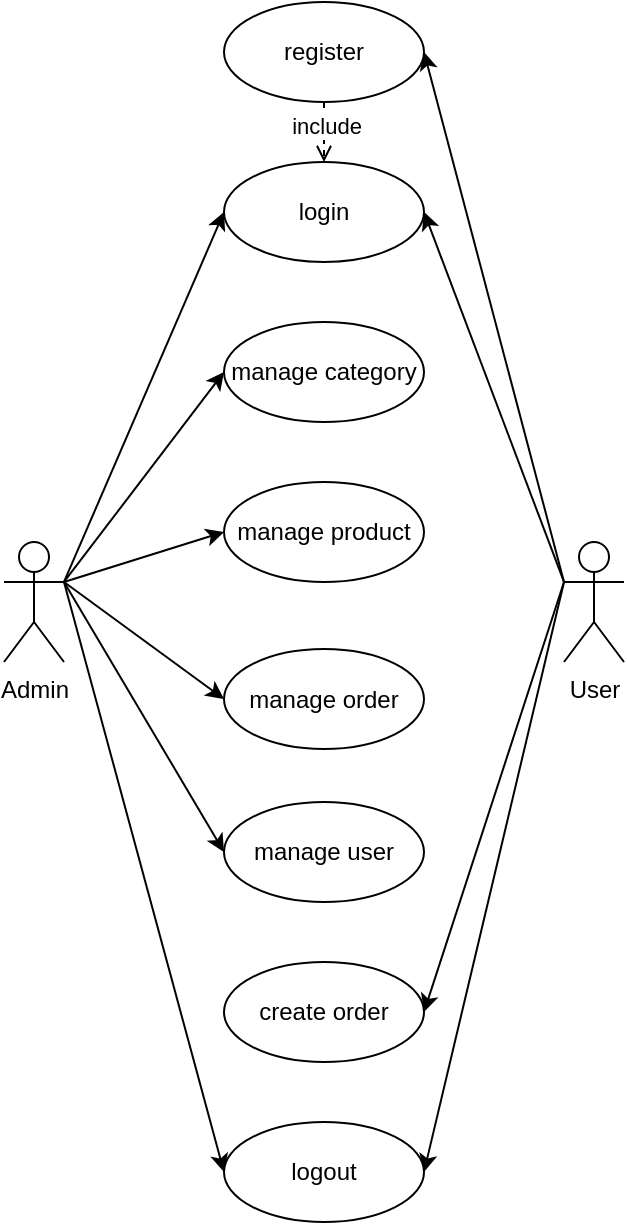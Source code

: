 <mxfile version="24.8.3" pages="2">
  <diagram name="useCase" id="Ls2bzayyUG1DLT7uLyJ-">
    <mxGraphModel dx="1059" dy="656" grid="1" gridSize="10" guides="1" tooltips="1" connect="1" arrows="1" fold="1" page="1" pageScale="1" pageWidth="1169" pageHeight="827" math="0" shadow="0">
      <root>
        <mxCell id="0" />
        <mxCell id="1" parent="0" />
        <mxCell id="PBIBhDTNvAsgROowIsOv-17" style="rounded=0;orthogonalLoop=1;jettySize=auto;html=1;exitX=1;exitY=0.333;exitDx=0;exitDy=0;exitPerimeter=0;entryX=0;entryY=0.5;entryDx=0;entryDy=0;" parent="1" source="PBIBhDTNvAsgROowIsOv-1" target="PBIBhDTNvAsgROowIsOv-9" edge="1">
          <mxGeometry relative="1" as="geometry" />
        </mxCell>
        <mxCell id="PBIBhDTNvAsgROowIsOv-21" style="rounded=0;orthogonalLoop=1;jettySize=auto;html=1;exitX=1;exitY=0.333;exitDx=0;exitDy=0;exitPerimeter=0;entryX=0;entryY=0.5;entryDx=0;entryDy=0;" parent="1" source="PBIBhDTNvAsgROowIsOv-1" target="PBIBhDTNvAsgROowIsOv-10" edge="1">
          <mxGeometry relative="1" as="geometry" />
        </mxCell>
        <mxCell id="PBIBhDTNvAsgROowIsOv-22" style="rounded=0;orthogonalLoop=1;jettySize=auto;html=1;exitX=1;exitY=0.333;exitDx=0;exitDy=0;exitPerimeter=0;entryX=0;entryY=0.5;entryDx=0;entryDy=0;" parent="1" source="PBIBhDTNvAsgROowIsOv-1" target="PBIBhDTNvAsgROowIsOv-11" edge="1">
          <mxGeometry relative="1" as="geometry" />
        </mxCell>
        <mxCell id="PBIBhDTNvAsgROowIsOv-23" style="rounded=0;orthogonalLoop=1;jettySize=auto;html=1;exitX=1;exitY=0.333;exitDx=0;exitDy=0;exitPerimeter=0;entryX=0;entryY=0.5;entryDx=0;entryDy=0;" parent="1" source="PBIBhDTNvAsgROowIsOv-1" target="PBIBhDTNvAsgROowIsOv-12" edge="1">
          <mxGeometry relative="1" as="geometry" />
        </mxCell>
        <mxCell id="PBIBhDTNvAsgROowIsOv-25" style="rounded=0;orthogonalLoop=1;jettySize=auto;html=1;exitX=1;exitY=0.333;exitDx=0;exitDy=0;exitPerimeter=0;entryX=0;entryY=0.5;entryDx=0;entryDy=0;" parent="1" source="PBIBhDTNvAsgROowIsOv-1" target="PBIBhDTNvAsgROowIsOv-14" edge="1">
          <mxGeometry relative="1" as="geometry" />
        </mxCell>
        <mxCell id="PBIBhDTNvAsgROowIsOv-27" style="rounded=0;orthogonalLoop=1;jettySize=auto;html=1;exitX=1;exitY=0.333;exitDx=0;exitDy=0;exitPerimeter=0;entryX=0;entryY=0.5;entryDx=0;entryDy=0;" parent="1" source="PBIBhDTNvAsgROowIsOv-1" target="PBIBhDTNvAsgROowIsOv-8" edge="1">
          <mxGeometry relative="1" as="geometry" />
        </mxCell>
        <mxCell id="PBIBhDTNvAsgROowIsOv-1" value="Admin" style="shape=umlActor;verticalLabelPosition=bottom;verticalAlign=top;html=1;outlineConnect=0;" parent="1" vertex="1">
          <mxGeometry x="250" y="310" width="30" height="60" as="geometry" />
        </mxCell>
        <mxCell id="PBIBhDTNvAsgROowIsOv-18" style="rounded=0;orthogonalLoop=1;jettySize=auto;html=1;exitX=0;exitY=0.333;exitDx=0;exitDy=0;exitPerimeter=0;entryX=1;entryY=0.5;entryDx=0;entryDy=0;" parent="1" source="PBIBhDTNvAsgROowIsOv-6" target="PBIBhDTNvAsgROowIsOv-7" edge="1">
          <mxGeometry relative="1" as="geometry" />
        </mxCell>
        <mxCell id="PBIBhDTNvAsgROowIsOv-19" style="rounded=0;orthogonalLoop=1;jettySize=auto;html=1;exitX=0;exitY=0.333;exitDx=0;exitDy=0;exitPerimeter=0;entryX=1;entryY=0.5;entryDx=0;entryDy=0;" parent="1" source="PBIBhDTNvAsgROowIsOv-6" target="PBIBhDTNvAsgROowIsOv-13" edge="1">
          <mxGeometry relative="1" as="geometry" />
        </mxCell>
        <mxCell id="PBIBhDTNvAsgROowIsOv-20" style="rounded=0;orthogonalLoop=1;jettySize=auto;html=1;exitX=0;exitY=0.333;exitDx=0;exitDy=0;exitPerimeter=0;entryX=1;entryY=0.5;entryDx=0;entryDy=0;" parent="1" source="PBIBhDTNvAsgROowIsOv-6" target="PBIBhDTNvAsgROowIsOv-14" edge="1">
          <mxGeometry relative="1" as="geometry" />
        </mxCell>
        <mxCell id="PBIBhDTNvAsgROowIsOv-26" style="rounded=0;orthogonalLoop=1;jettySize=auto;html=1;exitX=0;exitY=0.333;exitDx=0;exitDy=0;exitPerimeter=0;entryX=1;entryY=0.5;entryDx=0;entryDy=0;" parent="1" source="PBIBhDTNvAsgROowIsOv-6" target="PBIBhDTNvAsgROowIsOv-8" edge="1">
          <mxGeometry relative="1" as="geometry" />
        </mxCell>
        <mxCell id="PBIBhDTNvAsgROowIsOv-6" value="User" style="shape=umlActor;verticalLabelPosition=bottom;verticalAlign=top;html=1;outlineConnect=0;" parent="1" vertex="1">
          <mxGeometry x="530" y="310" width="30" height="60" as="geometry" />
        </mxCell>
        <mxCell id="PBIBhDTNvAsgROowIsOv-7" value="register" style="ellipse;whiteSpace=wrap;html=1;" parent="1" vertex="1">
          <mxGeometry x="360" y="40" width="100" height="50" as="geometry" />
        </mxCell>
        <mxCell id="PBIBhDTNvAsgROowIsOv-8" value="login" style="ellipse;whiteSpace=wrap;html=1;" parent="1" vertex="1">
          <mxGeometry x="360" y="120" width="100" height="50" as="geometry" />
        </mxCell>
        <mxCell id="PBIBhDTNvAsgROowIsOv-9" value="manage category" style="ellipse;whiteSpace=wrap;html=1;" parent="1" vertex="1">
          <mxGeometry x="360" y="200" width="100" height="50" as="geometry" />
        </mxCell>
        <mxCell id="PBIBhDTNvAsgROowIsOv-10" value="manage product" style="ellipse;whiteSpace=wrap;html=1;" parent="1" vertex="1">
          <mxGeometry x="360" y="280" width="100" height="50" as="geometry" />
        </mxCell>
        <mxCell id="PBIBhDTNvAsgROowIsOv-11" value="manage order" style="ellipse;whiteSpace=wrap;html=1;" parent="1" vertex="1">
          <mxGeometry x="360" y="363.5" width="100" height="50" as="geometry" />
        </mxCell>
        <mxCell id="PBIBhDTNvAsgROowIsOv-12" value="manage user" style="ellipse;whiteSpace=wrap;html=1;" parent="1" vertex="1">
          <mxGeometry x="360" y="440" width="100" height="50" as="geometry" />
        </mxCell>
        <mxCell id="PBIBhDTNvAsgROowIsOv-13" value="create order" style="ellipse;whiteSpace=wrap;html=1;" parent="1" vertex="1">
          <mxGeometry x="360" y="520" width="100" height="50" as="geometry" />
        </mxCell>
        <mxCell id="PBIBhDTNvAsgROowIsOv-14" value="logout" style="ellipse;whiteSpace=wrap;html=1;" parent="1" vertex="1">
          <mxGeometry x="360" y="600" width="100" height="50" as="geometry" />
        </mxCell>
        <mxCell id="ah2DOJyxFixf9z7omzIT-4" value="" style="html=1;verticalAlign=bottom;labelBackgroundColor=none;endArrow=open;endFill=0;dashed=1;rounded=0;exitX=0.5;exitY=1;exitDx=0;exitDy=0;" edge="1" parent="1" source="PBIBhDTNvAsgROowIsOv-7">
          <mxGeometry x="1" width="160" relative="1" as="geometry">
            <mxPoint x="330" y="60" as="sourcePoint" />
            <mxPoint x="410" y="120" as="targetPoint" />
            <mxPoint as="offset" />
          </mxGeometry>
        </mxCell>
        <mxCell id="ah2DOJyxFixf9z7omzIT-5" value="include" style="edgeLabel;html=1;align=center;verticalAlign=middle;resizable=0;points=[];" vertex="1" connectable="0" parent="ah2DOJyxFixf9z7omzIT-4">
          <mxGeometry x="-0.233" y="1" relative="1" as="geometry">
            <mxPoint as="offset" />
          </mxGeometry>
        </mxCell>
      </root>
    </mxGraphModel>
  </diagram>
  <diagram id="wweNjxVhWRPUDFzTzey8" name="activityDiagram">
    <mxGraphModel dx="1764" dy="1093" grid="1" gridSize="10" guides="1" tooltips="1" connect="1" arrows="1" fold="1" page="1" pageScale="1" pageWidth="1654" pageHeight="1169" math="0" shadow="0">
      <root>
        <mxCell id="0" />
        <mxCell id="1" parent="0" />
        <mxCell id="heNB-cjnZlvik8QZEkDk-1" value="Auth" style="text;html=1;align=center;verticalAlign=middle;whiteSpace=wrap;rounded=0;fontSize=100;" vertex="1" parent="1">
          <mxGeometry x="675" y="20" width="305" height="110" as="geometry" />
        </mxCell>
        <mxCell id="heNB-cjnZlvik8QZEkDk-3" value="Admin" style="text;html=1;align=center;verticalAlign=middle;whiteSpace=wrap;rounded=0;fontSize=50;" vertex="1" parent="1">
          <mxGeometry x="307" y="220" width="150" height="70" as="geometry" />
        </mxCell>
        <mxCell id="heNB-cjnZlvik8QZEkDk-4" value="User" style="text;html=1;align=center;verticalAlign=middle;whiteSpace=wrap;rounded=0;fontSize=50;" vertex="1" parent="1">
          <mxGeometry x="1247" y="220" width="150" height="70" as="geometry" />
        </mxCell>
        <mxCell id="heNB-cjnZlvik8QZEkDk-5" value="" style="shape=ellipse;fillColor=#0065FF;strokeColor=none;html=1;sketch=0;" vertex="1" parent="1">
          <mxGeometry x="574" y="290" width="10" height="10" as="geometry" />
        </mxCell>
        <mxCell id="heNB-cjnZlvik8QZEkDk-6" value="User" style="swimlane;whiteSpace=wrap;html=1;" vertex="1" parent="1">
          <mxGeometry x="180" y="300" width="200" height="470" as="geometry" />
        </mxCell>
        <mxCell id="heNB-cjnZlvik8QZEkDk-9" value="Input username &amp;amp; password" style="rounded=0;whiteSpace=wrap;html=1;" vertex="1" parent="heNB-cjnZlvik8QZEkDk-6">
          <mxGeometry x="40" y="194" width="120" height="60" as="geometry" />
        </mxCell>
        <mxCell id="heNB-cjnZlvik8QZEkDk-10" style="edgeStyle=orthogonalEdgeStyle;rounded=0;orthogonalLoop=1;jettySize=auto;html=1;exitX=0.5;exitY=1;exitDx=0;exitDy=0;entryX=0.5;entryY=0;entryDx=0;entryDy=0;" edge="1" parent="heNB-cjnZlvik8QZEkDk-6" source="heNB-cjnZlvik8QZEkDk-11" target="heNB-cjnZlvik8QZEkDk-13">
          <mxGeometry relative="1" as="geometry" />
        </mxCell>
        <mxCell id="heNB-cjnZlvik8QZEkDk-11" value="" style="ellipse;html=1;shape=startState;fillColor=#000000;strokeColor=#ff0000;" vertex="1" parent="heNB-cjnZlvik8QZEkDk-6">
          <mxGeometry x="85" y="32" width="30" height="30" as="geometry" />
        </mxCell>
        <mxCell id="heNB-cjnZlvik8QZEkDk-27" style="edgeStyle=orthogonalEdgeStyle;rounded=0;orthogonalLoop=1;jettySize=auto;html=1;exitX=0.5;exitY=1;exitDx=0;exitDy=0;entryX=0.5;entryY=0;entryDx=0;entryDy=0;" edge="1" parent="heNB-cjnZlvik8QZEkDk-6" source="heNB-cjnZlvik8QZEkDk-13" target="heNB-cjnZlvik8QZEkDk-9">
          <mxGeometry relative="1" as="geometry" />
        </mxCell>
        <mxCell id="heNB-cjnZlvik8QZEkDk-13" value="Halaman login" style="rounded=0;whiteSpace=wrap;html=1;" vertex="1" parent="heNB-cjnZlvik8QZEkDk-6">
          <mxGeometry x="40" y="92" width="120" height="60" as="geometry" />
        </mxCell>
        <mxCell id="heNB-cjnZlvik8QZEkDk-14" style="edgeStyle=orthogonalEdgeStyle;rounded=0;orthogonalLoop=1;jettySize=auto;html=1;exitX=0.5;exitY=1;exitDx=0;exitDy=0;entryX=0.5;entryY=0;entryDx=0;entryDy=0;" edge="1" parent="heNB-cjnZlvik8QZEkDk-6" source="heNB-cjnZlvik8QZEkDk-15" target="heNB-cjnZlvik8QZEkDk-16">
          <mxGeometry relative="1" as="geometry" />
        </mxCell>
        <mxCell id="heNB-cjnZlvik8QZEkDk-15" value="Admin dashboard" style="rounded=0;whiteSpace=wrap;html=1;" vertex="1" parent="heNB-cjnZlvik8QZEkDk-6">
          <mxGeometry x="40" y="340" width="120" height="60" as="geometry" />
        </mxCell>
        <mxCell id="heNB-cjnZlvik8QZEkDk-16" value="" style="ellipse;html=1;shape=endState;fillColor=#000000;strokeColor=#ff0000;" vertex="1" parent="heNB-cjnZlvik8QZEkDk-6">
          <mxGeometry x="89.5" y="430" width="21" height="20" as="geometry" />
        </mxCell>
        <mxCell id="heNB-cjnZlvik8QZEkDk-17" value="Sistem" style="swimlane;whiteSpace=wrap;html=1;startSize=23;" vertex="1" parent="1">
          <mxGeometry x="380" y="300" width="200" height="470" as="geometry" />
        </mxCell>
        <mxCell id="heNB-cjnZlvik8QZEkDk-18" value="User valid?" style="rhombus;whiteSpace=wrap;html=1;" vertex="1" parent="heNB-cjnZlvik8QZEkDk-17">
          <mxGeometry x="60" y="260" width="80" height="80" as="geometry" />
        </mxCell>
        <mxCell id="heNB-cjnZlvik8QZEkDk-19" style="edgeStyle=orthogonalEdgeStyle;rounded=0;orthogonalLoop=1;jettySize=auto;html=1;exitX=0.5;exitY=1;exitDx=0;exitDy=0;entryX=0;entryY=0.5;entryDx=0;entryDy=0;" edge="1" parent="1" source="heNB-cjnZlvik8QZEkDk-9" target="heNB-cjnZlvik8QZEkDk-18">
          <mxGeometry relative="1" as="geometry" />
        </mxCell>
        <mxCell id="heNB-cjnZlvik8QZEkDk-23" style="edgeStyle=orthogonalEdgeStyle;rounded=0;orthogonalLoop=1;jettySize=auto;html=1;exitX=0.5;exitY=1;exitDx=0;exitDy=0;entryX=1;entryY=0.5;entryDx=0;entryDy=0;" edge="1" parent="1" source="heNB-cjnZlvik8QZEkDk-18" target="heNB-cjnZlvik8QZEkDk-15">
          <mxGeometry relative="1" as="geometry" />
        </mxCell>
        <mxCell id="heNB-cjnZlvik8QZEkDk-24" value="Yes" style="edgeLabel;html=1;align=center;verticalAlign=middle;resizable=0;points=[];" vertex="1" connectable="0" parent="heNB-cjnZlvik8QZEkDk-23">
          <mxGeometry x="0.0" y="-1" relative="1" as="geometry">
            <mxPoint as="offset" />
          </mxGeometry>
        </mxCell>
        <mxCell id="heNB-cjnZlvik8QZEkDk-25" style="edgeStyle=orthogonalEdgeStyle;rounded=0;orthogonalLoop=1;jettySize=auto;html=1;exitX=0.5;exitY=0;exitDx=0;exitDy=0;entryX=1;entryY=0.5;entryDx=0;entryDy=0;" edge="1" parent="1" source="heNB-cjnZlvik8QZEkDk-18" target="heNB-cjnZlvik8QZEkDk-13">
          <mxGeometry relative="1" as="geometry" />
        </mxCell>
        <mxCell id="heNB-cjnZlvik8QZEkDk-26" value="No" style="edgeLabel;html=1;align=center;verticalAlign=middle;resizable=0;points=[];" vertex="1" connectable="0" parent="heNB-cjnZlvik8QZEkDk-25">
          <mxGeometry x="-0.328" relative="1" as="geometry">
            <mxPoint as="offset" />
          </mxGeometry>
        </mxCell>
        <mxCell id="heNB-cjnZlvik8QZEkDk-28" value="" style="shape=ellipse;fillColor=#0065FF;strokeColor=none;html=1;sketch=0;" vertex="1" parent="1">
          <mxGeometry x="1514" y="286" width="10" height="10" as="geometry" />
        </mxCell>
        <mxCell id="heNB-cjnZlvik8QZEkDk-29" value="User" style="swimlane;whiteSpace=wrap;html=1;" vertex="1" parent="1">
          <mxGeometry x="1120" y="296" width="200" height="748" as="geometry" />
        </mxCell>
        <mxCell id="heNB-cjnZlvik8QZEkDk-30" style="edgeStyle=orthogonalEdgeStyle;rounded=0;orthogonalLoop=1;jettySize=auto;html=1;exitX=0.5;exitY=1;exitDx=0;exitDy=0;entryX=0.5;entryY=0;entryDx=0;entryDy=0;" edge="1" parent="heNB-cjnZlvik8QZEkDk-29" source="heNB-cjnZlvik8QZEkDk-31" target="heNB-cjnZlvik8QZEkDk-32">
          <mxGeometry relative="1" as="geometry" />
        </mxCell>
        <mxCell id="heNB-cjnZlvik8QZEkDk-31" value="Halaman login" style="rounded=0;whiteSpace=wrap;html=1;" vertex="1" parent="heNB-cjnZlvik8QZEkDk-29">
          <mxGeometry x="40" y="182" width="120" height="60" as="geometry" />
        </mxCell>
        <mxCell id="heNB-cjnZlvik8QZEkDk-32" value="Input username &amp;amp; password" style="rounded=0;whiteSpace=wrap;html=1;" vertex="1" parent="heNB-cjnZlvik8QZEkDk-29">
          <mxGeometry x="40" y="272" width="120" height="60" as="geometry" />
        </mxCell>
        <mxCell id="heNB-cjnZlvik8QZEkDk-45" style="edgeStyle=orthogonalEdgeStyle;rounded=0;orthogonalLoop=1;jettySize=auto;html=1;exitX=0.5;exitY=1;exitDx=0;exitDy=0;" edge="1" parent="heNB-cjnZlvik8QZEkDk-29" source="heNB-cjnZlvik8QZEkDk-34" target="heNB-cjnZlvik8QZEkDk-36">
          <mxGeometry relative="1" as="geometry" />
        </mxCell>
        <mxCell id="heNB-cjnZlvik8QZEkDk-34" value="" style="ellipse;html=1;shape=startState;fillColor=#000000;strokeColor=#ff0000;" vertex="1" parent="heNB-cjnZlvik8QZEkDk-29">
          <mxGeometry x="85" y="32" width="30" height="30" as="geometry" />
        </mxCell>
        <mxCell id="heNB-cjnZlvik8QZEkDk-35" style="edgeStyle=orthogonalEdgeStyle;rounded=0;orthogonalLoop=1;jettySize=auto;html=1;exitX=0.5;exitY=1;exitDx=0;exitDy=0;entryX=0.5;entryY=0;entryDx=0;entryDy=0;" edge="1" parent="heNB-cjnZlvik8QZEkDk-29" source="heNB-cjnZlvik8QZEkDk-36" target="heNB-cjnZlvik8QZEkDk-31">
          <mxGeometry relative="1" as="geometry" />
        </mxCell>
        <mxCell id="heNB-cjnZlvik8QZEkDk-36" value="Halaman awal" style="rounded=0;whiteSpace=wrap;html=1;" vertex="1" parent="heNB-cjnZlvik8QZEkDk-29">
          <mxGeometry x="40" y="92" width="120" height="60" as="geometry" />
        </mxCell>
        <mxCell id="heNB-cjnZlvik8QZEkDk-38" value="User dashboard" style="rounded=0;whiteSpace=wrap;html=1;" vertex="1" parent="heNB-cjnZlvik8QZEkDk-29">
          <mxGeometry x="40" y="628" width="120" height="60" as="geometry" />
        </mxCell>
        <mxCell id="heNB-cjnZlvik8QZEkDk-46" value="Halaman registrasi" style="rounded=0;whiteSpace=wrap;html=1;" vertex="1" parent="heNB-cjnZlvik8QZEkDk-29">
          <mxGeometry x="40" y="518" width="120" height="60" as="geometry" />
        </mxCell>
        <mxCell id="heNB-cjnZlvik8QZEkDk-49" value="Yes" style="edgeStyle=orthogonalEdgeStyle;rounded=0;orthogonalLoop=1;jettySize=auto;html=1;exitX=0.5;exitY=1;exitDx=0;exitDy=0;entryX=0.5;entryY=0;entryDx=0;entryDy=0;" edge="1" parent="heNB-cjnZlvik8QZEkDk-29" source="heNB-cjnZlvik8QZEkDk-48" target="heNB-cjnZlvik8QZEkDk-46">
          <mxGeometry relative="1" as="geometry" />
        </mxCell>
        <mxCell id="heNB-cjnZlvik8QZEkDk-52" value="No" style="edgeStyle=orthogonalEdgeStyle;rounded=0;orthogonalLoop=1;jettySize=auto;html=1;exitX=0;exitY=0.5;exitDx=0;exitDy=0;entryX=0;entryY=0.5;entryDx=0;entryDy=0;" edge="1" parent="heNB-cjnZlvik8QZEkDk-29" source="heNB-cjnZlvik8QZEkDk-48" target="heNB-cjnZlvik8QZEkDk-31">
          <mxGeometry relative="1" as="geometry" />
        </mxCell>
        <mxCell id="heNB-cjnZlvik8QZEkDk-48" value="Ingin buat akun?" style="rhombus;whiteSpace=wrap;html=1;" vertex="1" parent="heNB-cjnZlvik8QZEkDk-29">
          <mxGeometry x="60" y="398" width="80" height="80" as="geometry" />
        </mxCell>
        <mxCell id="heNB-cjnZlvik8QZEkDk-40" value="Sistem" style="swimlane;whiteSpace=wrap;html=1;startSize=23;" vertex="1" parent="1">
          <mxGeometry x="1320" y="296" width="200" height="748" as="geometry" />
        </mxCell>
        <mxCell id="heNB-cjnZlvik8QZEkDk-41" value="User valid?" style="rhombus;whiteSpace=wrap;html=1;" vertex="1" parent="heNB-cjnZlvik8QZEkDk-40">
          <mxGeometry x="60" y="332" width="80" height="80" as="geometry" />
        </mxCell>
        <mxCell id="heNB-cjnZlvik8QZEkDk-54" value="Data valid?" style="rhombus;whiteSpace=wrap;html=1;" vertex="1" parent="heNB-cjnZlvik8QZEkDk-40">
          <mxGeometry x="60" y="508" width="80" height="80" as="geometry" />
        </mxCell>
        <mxCell id="heNB-cjnZlvik8QZEkDk-42" style="edgeStyle=orthogonalEdgeStyle;rounded=0;orthogonalLoop=1;jettySize=auto;html=1;exitX=0.5;exitY=1;exitDx=0;exitDy=0;entryX=0;entryY=0.5;entryDx=0;entryDy=0;" edge="1" parent="1" source="heNB-cjnZlvik8QZEkDk-32" target="heNB-cjnZlvik8QZEkDk-41">
          <mxGeometry relative="1" as="geometry" />
        </mxCell>
        <mxCell id="heNB-cjnZlvik8QZEkDk-55" style="edgeStyle=orthogonalEdgeStyle;rounded=0;orthogonalLoop=1;jettySize=auto;html=1;exitX=1;exitY=0.5;exitDx=0;exitDy=0;entryX=0;entryY=0.5;entryDx=0;entryDy=0;" edge="1" parent="1" source="heNB-cjnZlvik8QZEkDk-46" target="heNB-cjnZlvik8QZEkDk-54">
          <mxGeometry relative="1" as="geometry" />
        </mxCell>
        <mxCell id="heNB-cjnZlvik8QZEkDk-57" value="Yes" style="edgeStyle=orthogonalEdgeStyle;rounded=0;orthogonalLoop=1;jettySize=auto;html=1;exitX=0.5;exitY=1;exitDx=0;exitDy=0;entryX=0.5;entryY=0;entryDx=0;entryDy=0;" edge="1" parent="1" source="heNB-cjnZlvik8QZEkDk-54" target="heNB-cjnZlvik8QZEkDk-38">
          <mxGeometry relative="1" as="geometry">
            <Array as="points">
              <mxPoint x="1420" y="894" />
              <mxPoint x="1220" y="894" />
            </Array>
          </mxGeometry>
        </mxCell>
        <mxCell id="heNB-cjnZlvik8QZEkDk-39" value="" style="ellipse;html=1;shape=endState;fillColor=#000000;strokeColor=#ff0000;" vertex="1" parent="1">
          <mxGeometry x="1209.5" y="1014" width="21" height="20" as="geometry" />
        </mxCell>
        <mxCell id="heNB-cjnZlvik8QZEkDk-37" style="edgeStyle=orthogonalEdgeStyle;rounded=0;orthogonalLoop=1;jettySize=auto;html=1;exitX=0.5;exitY=1;exitDx=0;exitDy=0;entryX=0.5;entryY=0;entryDx=0;entryDy=0;" edge="1" parent="1" source="heNB-cjnZlvik8QZEkDk-38" target="heNB-cjnZlvik8QZEkDk-39">
          <mxGeometry relative="1" as="geometry" />
        </mxCell>
        <mxCell id="heNB-cjnZlvik8QZEkDk-59" value="Yes" style="edgeStyle=orthogonalEdgeStyle;rounded=0;orthogonalLoop=1;jettySize=auto;html=1;exitX=1;exitY=0.5;exitDx=0;exitDy=0;entryX=0.5;entryY=0;entryDx=0;entryDy=0;" edge="1" parent="1" source="heNB-cjnZlvik8QZEkDk-41" target="heNB-cjnZlvik8QZEkDk-38">
          <mxGeometry relative="1" as="geometry">
            <Array as="points">
              <mxPoint x="1480" y="668" />
              <mxPoint x="1480" y="904" />
              <mxPoint x="1220" y="904" />
            </Array>
          </mxGeometry>
        </mxCell>
        <mxCell id="heNB-cjnZlvik8QZEkDk-60" style="edgeStyle=orthogonalEdgeStyle;rounded=0;orthogonalLoop=1;jettySize=auto;html=1;exitX=0.5;exitY=0;exitDx=0;exitDy=0;entryX=1;entryY=0.5;entryDx=0;entryDy=0;" edge="1" parent="1" source="heNB-cjnZlvik8QZEkDk-54" target="heNB-cjnZlvik8QZEkDk-48">
          <mxGeometry relative="1" as="geometry" />
        </mxCell>
        <mxCell id="heNB-cjnZlvik8QZEkDk-61" value="No" style="edgeStyle=orthogonalEdgeStyle;rounded=0;orthogonalLoop=1;jettySize=auto;html=1;exitX=0.5;exitY=1;exitDx=0;exitDy=0;entryX=1;entryY=0.5;entryDx=0;entryDy=0;" edge="1" parent="1" source="heNB-cjnZlvik8QZEkDk-41" target="heNB-cjnZlvik8QZEkDk-48">
          <mxGeometry relative="1" as="geometry" />
        </mxCell>
      </root>
    </mxGraphModel>
  </diagram>
</mxfile>

